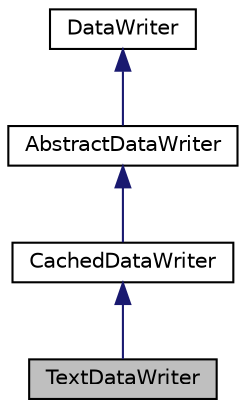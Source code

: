 digraph "TextDataWriter"
{
 // INTERACTIVE_SVG=YES
  bgcolor="transparent";
  edge [fontname="Helvetica",fontsize="10",labelfontname="Helvetica",labelfontsize="10"];
  node [fontname="Helvetica",fontsize="10",shape=record];
  Node0 [label="TextDataWriter",height=0.2,width=0.4,color="black", fillcolor="grey75", style="filled", fontcolor="black"];
  Node1 -> Node0 [dir="back",color="midnightblue",fontsize="10",style="solid",fontname="Helvetica"];
  Node1 [label="CachedDataWriter",height=0.2,width=0.4,color="black",URL="$d3/d2e/classumontreal_1_1ssj_1_1util_1_1io_1_1CachedDataWriter.html",tooltip="This abstract class implements shared functionality for data writers that store all fields in memory ..."];
  Node2 -> Node1 [dir="back",color="midnightblue",fontsize="10",style="solid",fontname="Helvetica"];
  Node2 [label="AbstractDataWriter",height=0.2,width=0.4,color="black",URL="$dc/da4/classumontreal_1_1ssj_1_1util_1_1io_1_1AbstractDataWriter.html",tooltip="This abstract class implements shared functionality for data writers. "];
  Node3 -> Node2 [dir="back",color="midnightblue",fontsize="10",style="solid",fontname="Helvetica"];
  Node3 [label="DataWriter",height=0.2,width=0.4,color="black",URL="$db/df2/interfaceumontreal_1_1ssj_1_1util_1_1io_1_1DataWriter.html",tooltip="Data writer interface. "];
}
